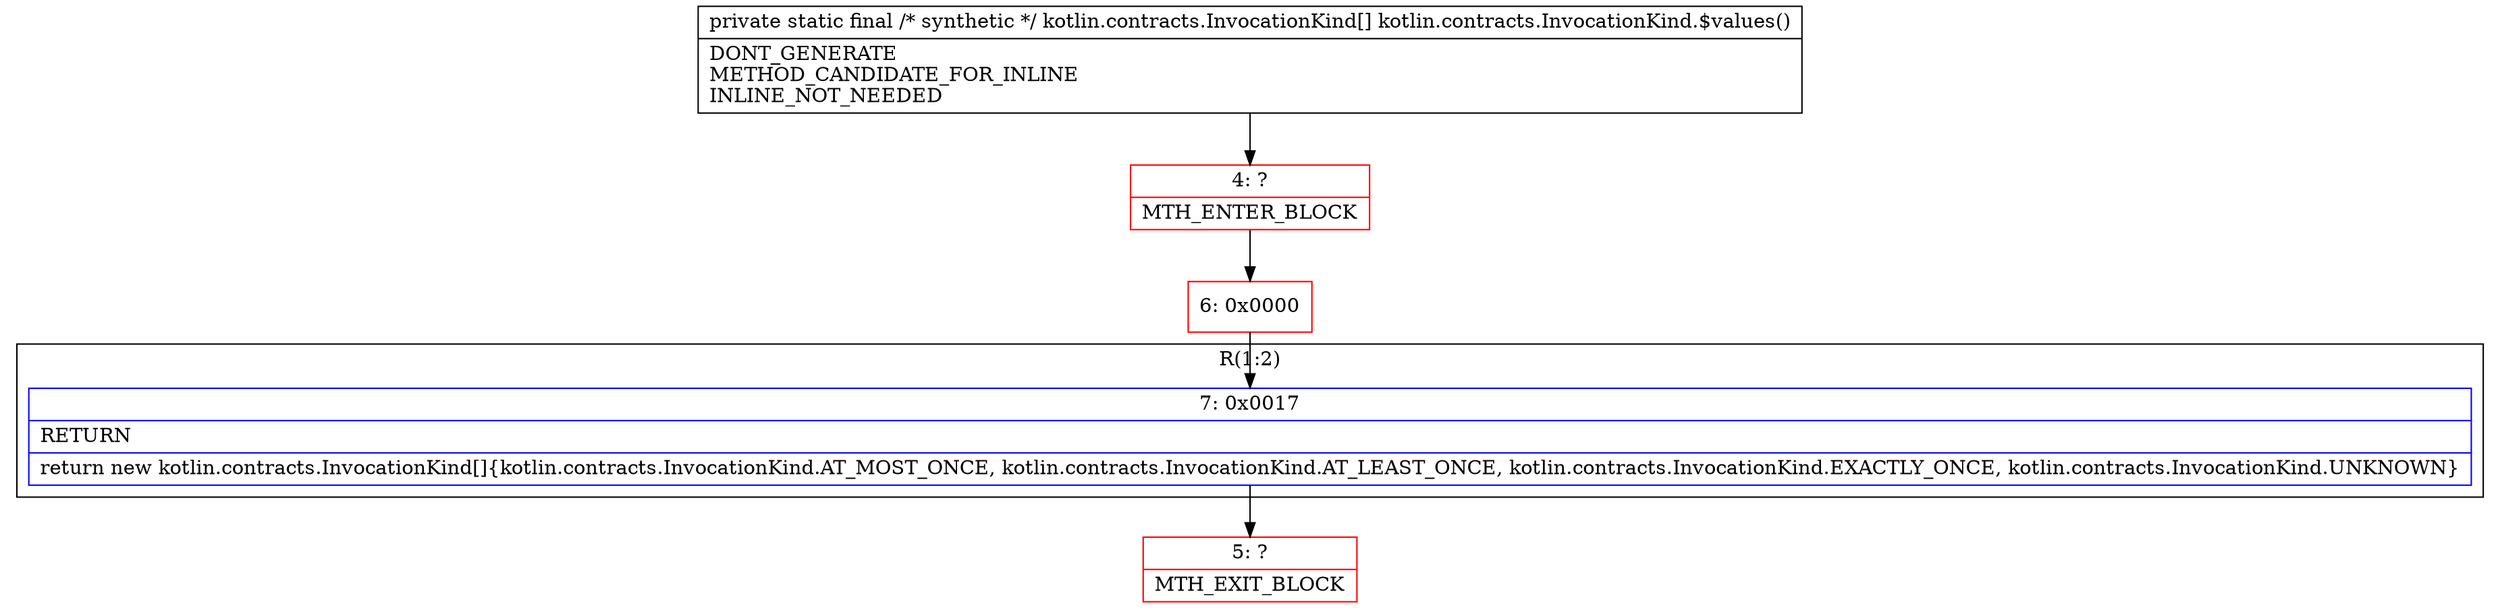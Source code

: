 digraph "CFG forkotlin.contracts.InvocationKind.$values()[Lkotlin\/contracts\/InvocationKind;" {
subgraph cluster_Region_1793166021 {
label = "R(1:2)";
node [shape=record,color=blue];
Node_7 [shape=record,label="{7\:\ 0x0017|RETURN\l|return new kotlin.contracts.InvocationKind[]\{kotlin.contracts.InvocationKind.AT_MOST_ONCE, kotlin.contracts.InvocationKind.AT_LEAST_ONCE, kotlin.contracts.InvocationKind.EXACTLY_ONCE, kotlin.contracts.InvocationKind.UNKNOWN\}\l}"];
}
Node_4 [shape=record,color=red,label="{4\:\ ?|MTH_ENTER_BLOCK\l}"];
Node_6 [shape=record,color=red,label="{6\:\ 0x0000}"];
Node_5 [shape=record,color=red,label="{5\:\ ?|MTH_EXIT_BLOCK\l}"];
MethodNode[shape=record,label="{private static final \/* synthetic *\/ kotlin.contracts.InvocationKind[] kotlin.contracts.InvocationKind.$values()  | DONT_GENERATE\lMETHOD_CANDIDATE_FOR_INLINE\lINLINE_NOT_NEEDED\l}"];
MethodNode -> Node_4;Node_7 -> Node_5;
Node_4 -> Node_6;
Node_6 -> Node_7;
}

